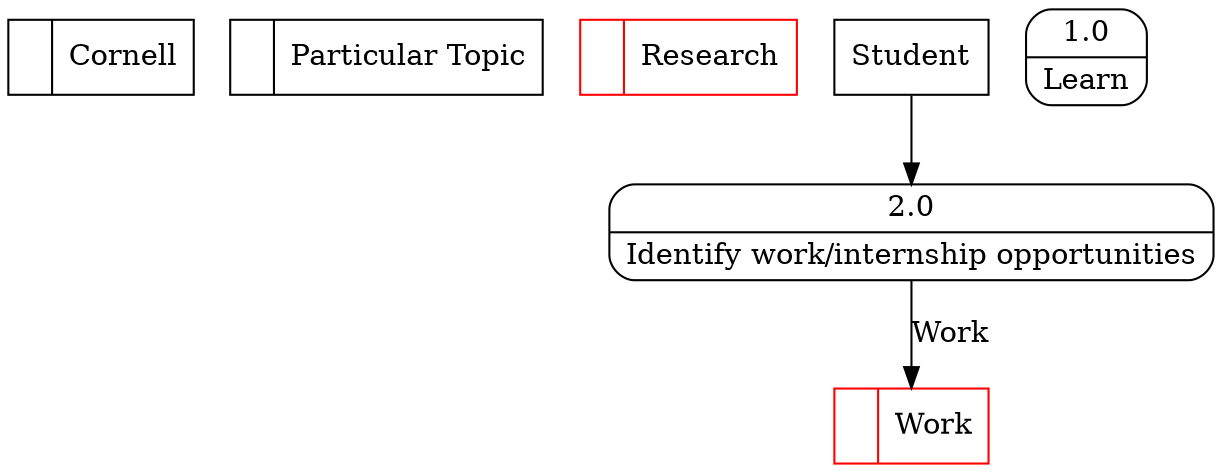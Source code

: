 digraph dfd2{ 
node[shape=record]
200 [label="<f0>  |<f1> Cornell " ];
201 [label="<f0>  |<f1> Particular Topic " ];
202 [label="<f0>  |<f1> Research " color=red];
203 [label="Student" shape=box];
204 [label="{<f0> 1.0|<f1> Learn }" shape=Mrecord];
2 [label="{<f0> 2.0|<f1> Identify work/internship opportunities }" shape=Mrecord];
203 -> 2
1001 [label="<f0>  |<f1> Work " color=red];
2 -> 1001 [label="Work"]
}